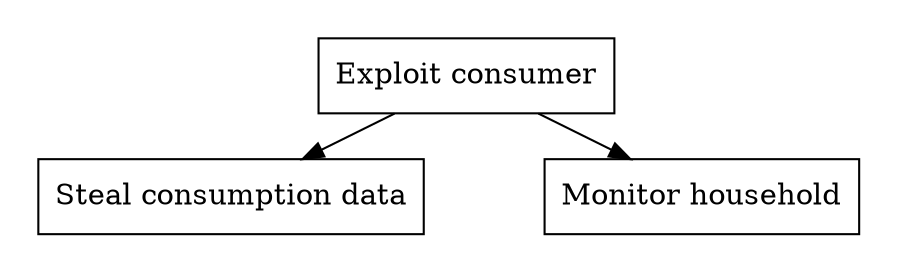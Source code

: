 digraph G{

graph[ center=true, margin=0.2, nodesep=0.8, ranksep=0.3];
node[shape=rectangle];

	root[label="Exploit consumer",shape=OR];
  n1[label="Steal consumption data"];
  n2[label="Monitor household"];
  #n3[label="        "];
  #n4[label="        "];
  
	root -> n1;
	root -> n2;
  #n1 -> n3;
  #n1 -> n4;
	}